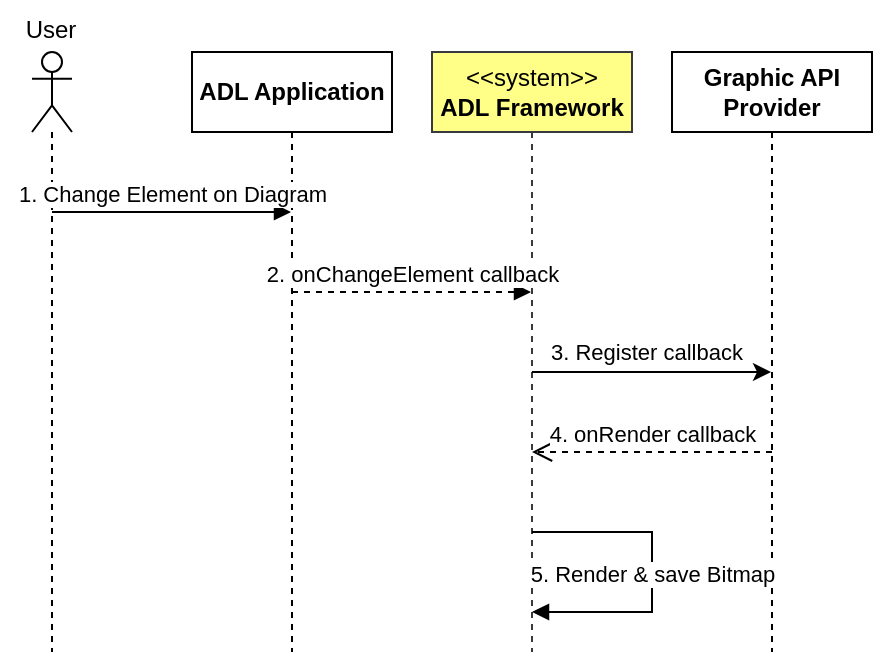 <mxfile version="22.0.8" type="github">
  <diagram name="Page-1" id="wwmzQwGy2WVfqCxfGOJC">
    <mxGraphModel dx="797" dy="427" grid="1" gridSize="10" guides="1" tooltips="1" connect="1" arrows="1" fold="1" page="1" pageScale="1" pageWidth="850" pageHeight="1100" math="0" shadow="0">
      <root>
        <mxCell id="0" />
        <mxCell id="1" parent="0" />
        <mxCell id="eDvLhsXWexeAyYfK2yH7-1" value="" style="shape=umlLifeline;perimeter=lifelinePerimeter;whiteSpace=wrap;html=1;container=1;dropTarget=0;collapsible=0;recursiveResize=0;outlineConnect=0;portConstraint=eastwest;newEdgeStyle={&quot;curved&quot;:0,&quot;rounded&quot;:0};participant=umlActor;" parent="1" vertex="1">
          <mxGeometry x="110" y="80" width="20" height="300" as="geometry" />
        </mxCell>
        <mxCell id="eDvLhsXWexeAyYfK2yH7-2" value="ADL Application" style="shape=umlLifeline;perimeter=lifelinePerimeter;whiteSpace=wrap;html=1;container=1;dropTarget=0;collapsible=0;recursiveResize=0;outlineConnect=0;portConstraint=eastwest;newEdgeStyle={&quot;curved&quot;:0,&quot;rounded&quot;:0};fontStyle=1" parent="1" vertex="1">
          <mxGeometry x="190" y="80" width="100" height="300" as="geometry" />
        </mxCell>
        <mxCell id="eDvLhsXWexeAyYfK2yH7-3" value="&amp;lt;&amp;lt;system&amp;gt;&amp;gt;&lt;br&gt;&lt;b&gt;ADL Framework&lt;/b&gt;" style="shape=umlLifeline;perimeter=lifelinePerimeter;whiteSpace=wrap;html=1;container=1;dropTarget=0;collapsible=0;recursiveResize=0;outlineConnect=0;portConstraint=eastwest;newEdgeStyle={&quot;curved&quot;:0,&quot;rounded&quot;:0};fillColor=#ffff88;strokeColor=#36393d;" parent="1" vertex="1">
          <mxGeometry x="310" y="80" width="100" height="300" as="geometry" />
        </mxCell>
        <mxCell id="eDvLhsXWexeAyYfK2yH7-4" value="&lt;b&gt;Graphic API Provider&lt;/b&gt;" style="shape=umlLifeline;perimeter=lifelinePerimeter;whiteSpace=wrap;html=1;container=1;dropTarget=0;collapsible=0;recursiveResize=0;outlineConnect=0;portConstraint=eastwest;newEdgeStyle={&quot;curved&quot;:0,&quot;rounded&quot;:0};" parent="1" vertex="1">
          <mxGeometry x="430" y="80" width="100" height="300" as="geometry" />
        </mxCell>
        <mxCell id="eDvLhsXWexeAyYfK2yH7-5" value="User" style="text;html=1;align=center;verticalAlign=middle;resizable=0;points=[];autosize=1;strokeColor=none;fillColor=none;" parent="1" vertex="1">
          <mxGeometry x="94" y="54" width="50" height="30" as="geometry" />
        </mxCell>
        <mxCell id="eDvLhsXWexeAyYfK2yH7-6" value="1. Change Element on Diagram" style="html=1;verticalAlign=bottom;endArrow=block;curved=0;rounded=0;" parent="1" target="eDvLhsXWexeAyYfK2yH7-2" edge="1">
          <mxGeometry width="80" relative="1" as="geometry">
            <mxPoint x="120" y="160" as="sourcePoint" />
            <mxPoint x="200" y="160" as="targetPoint" />
          </mxGeometry>
        </mxCell>
        <mxCell id="eDvLhsXWexeAyYfK2yH7-8" value="2. onChangeElement callback" style="html=1;verticalAlign=bottom;endArrow=block;curved=0;rounded=0;dashed=1;" parent="1" target="eDvLhsXWexeAyYfK2yH7-3" edge="1">
          <mxGeometry x="0.004" width="80" relative="1" as="geometry">
            <mxPoint x="240" y="200" as="sourcePoint" />
            <mxPoint x="320" y="200" as="targetPoint" />
            <mxPoint as="offset" />
          </mxGeometry>
        </mxCell>
        <mxCell id="eDvLhsXWexeAyYfK2yH7-9" value="5. Render &amp;amp; save Bitmap" style="html=1;verticalAlign=bottom;endArrow=block;rounded=0;edgeStyle=elbowEdgeStyle;" parent="1" edge="1">
          <mxGeometry x="0.125" width="80" relative="1" as="geometry">
            <mxPoint x="360" y="320" as="sourcePoint" />
            <mxPoint x="360" y="360" as="targetPoint" />
            <Array as="points">
              <mxPoint x="420" y="340" />
            </Array>
            <mxPoint as="offset" />
          </mxGeometry>
        </mxCell>
        <mxCell id="eDvLhsXWexeAyYfK2yH7-11" value="" style="endArrow=classic;html=1;rounded=0;" parent="1" edge="1" target="eDvLhsXWexeAyYfK2yH7-4">
          <mxGeometry width="50" height="50" relative="1" as="geometry">
            <mxPoint x="360" y="240" as="sourcePoint" />
            <mxPoint x="360.024" y="280" as="targetPoint" />
          </mxGeometry>
        </mxCell>
        <mxCell id="eDvLhsXWexeAyYfK2yH7-12" value="3. Register callback" style="edgeLabel;html=1;align=center;verticalAlign=middle;resizable=0;points=[];" parent="eDvLhsXWexeAyYfK2yH7-11" vertex="1" connectable="0">
          <mxGeometry x="-0.043" y="-2" relative="1" as="geometry">
            <mxPoint y="-12" as="offset" />
          </mxGeometry>
        </mxCell>
        <mxCell id="STC4kG5-5ZRE_NUk4pNN-1" value="4. onRender callback" style="html=1;verticalAlign=bottom;endArrow=open;dashed=1;endSize=8;curved=0;rounded=0;" edge="1" parent="1" target="eDvLhsXWexeAyYfK2yH7-3">
          <mxGeometry relative="1" as="geometry">
            <mxPoint x="480" y="280" as="sourcePoint" />
            <mxPoint x="400" y="280" as="targetPoint" />
          </mxGeometry>
        </mxCell>
      </root>
    </mxGraphModel>
  </diagram>
</mxfile>
